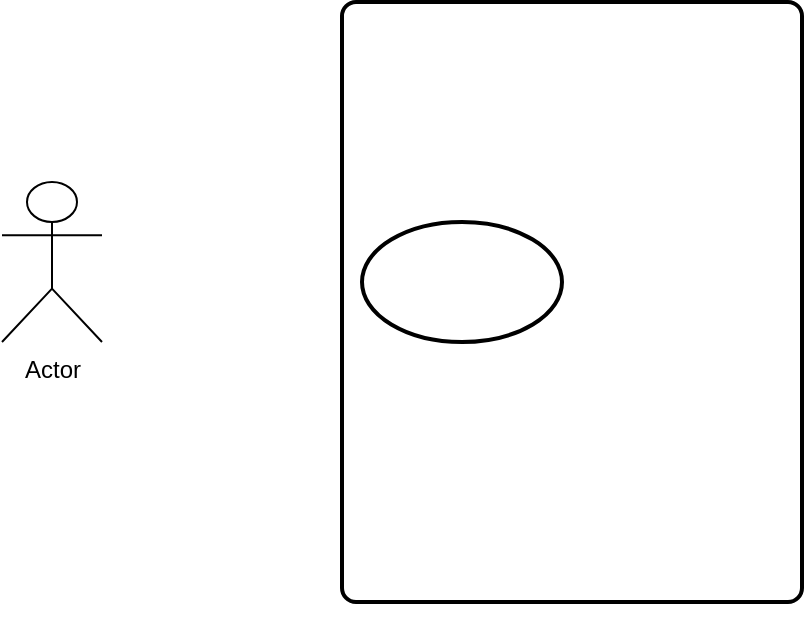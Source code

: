 <mxfile version="13.11.0" type="github">
  <diagram id="wxuobhRd6ikoc4GfYRXk" name="Page-1">
    <mxGraphModel dx="868" dy="450" grid="1" gridSize="10" guides="1" tooltips="1" connect="1" arrows="1" fold="1" page="1" pageScale="1" pageWidth="827" pageHeight="1169" math="0" shadow="0">
      <root>
        <mxCell id="0" />
        <mxCell id="1" parent="0" />
        <mxCell id="NG4NRU7fvwRKGi1fwaee-1" value="Actor" style="shape=umlActor;verticalLabelPosition=bottom;verticalAlign=top;html=1;outlineConnect=0;" vertex="1" parent="1">
          <mxGeometry x="210" y="700" width="50" height="80" as="geometry" />
        </mxCell>
        <mxCell id="NG4NRU7fvwRKGi1fwaee-6" value="" style="rounded=1;whiteSpace=wrap;html=1;absoluteArcSize=1;arcSize=14;strokeWidth=2;" vertex="1" parent="1">
          <mxGeometry x="380" y="610" width="230" height="300" as="geometry" />
        </mxCell>
        <mxCell id="NG4NRU7fvwRKGi1fwaee-7" value="" style="strokeWidth=2;html=1;shape=mxgraph.flowchart.start_1;whiteSpace=wrap;" vertex="1" parent="1">
          <mxGeometry x="390" y="720" width="100" height="60" as="geometry" />
        </mxCell>
        <mxCell id="NG4NRU7fvwRKGi1fwaee-8" style="edgeStyle=orthogonalEdgeStyle;rounded=0;orthogonalLoop=1;jettySize=auto;html=1;exitX=0.5;exitY=1;exitDx=0;exitDy=0;" edge="1" parent="1" source="NG4NRU7fvwRKGi1fwaee-6" target="NG4NRU7fvwRKGi1fwaee-6">
          <mxGeometry relative="1" as="geometry" />
        </mxCell>
        <mxCell id="NG4NRU7fvwRKGi1fwaee-10" style="edgeStyle=orthogonalEdgeStyle;rounded=0;orthogonalLoop=1;jettySize=auto;html=1;exitX=0.5;exitY=1;exitDx=0;exitDy=0;" edge="1" parent="1" source="NG4NRU7fvwRKGi1fwaee-6" target="NG4NRU7fvwRKGi1fwaee-6">
          <mxGeometry relative="1" as="geometry" />
        </mxCell>
      </root>
    </mxGraphModel>
  </diagram>
</mxfile>
